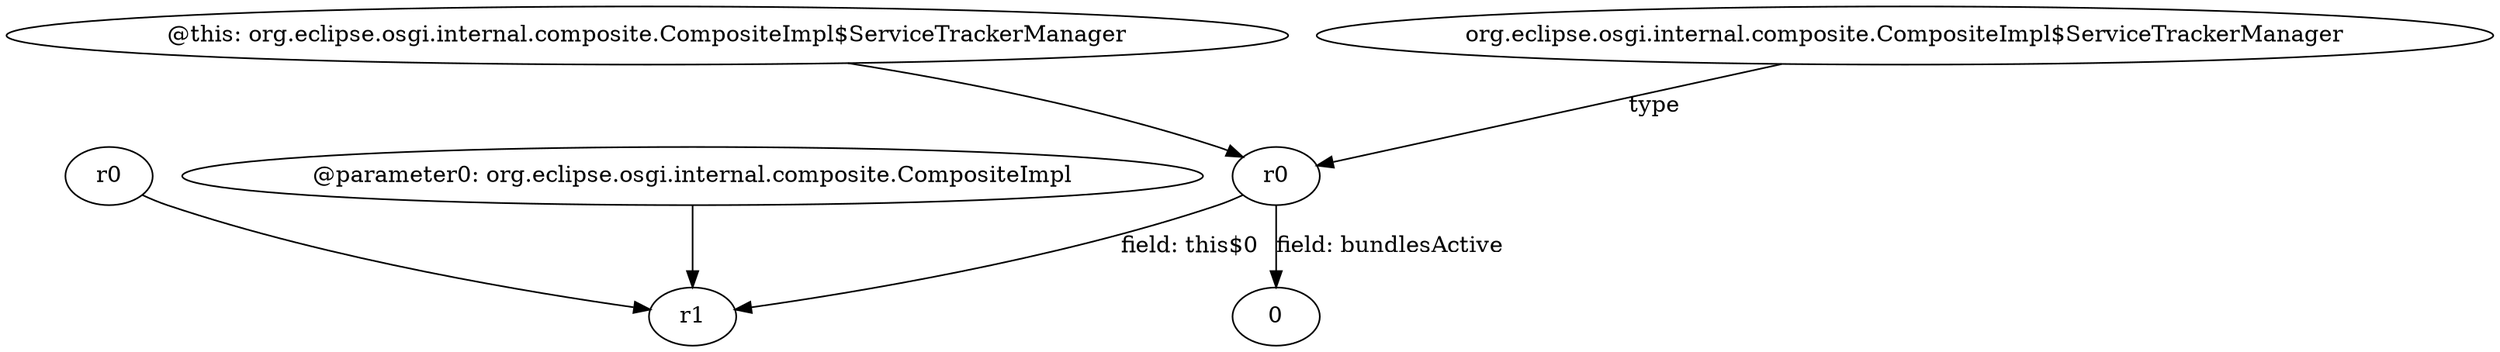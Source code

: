 digraph g {
0[label="r0"]
1[label="0"]
0->1[label="field: bundlesActive"]
2[label="r1"]
0->2[label="field: this$0"]
3[label="@this: org.eclipse.osgi.internal.composite.CompositeImpl$ServiceTrackerManager"]
3->0[label=""]
4[label="r0"]
4->2[label=""]
5[label="@parameter0: org.eclipse.osgi.internal.composite.CompositeImpl"]
5->2[label=""]
6[label="org.eclipse.osgi.internal.composite.CompositeImpl$ServiceTrackerManager"]
6->0[label="type"]
}